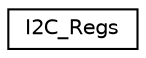 digraph "Graphical Class Hierarchy"
{
 // LATEX_PDF_SIZE
  edge [fontname="Helvetica",fontsize="10",labelfontname="Helvetica",labelfontsize="10"];
  node [fontname="Helvetica",fontsize="10",shape=record];
  rankdir="LR";
  Node0 [label="I2C_Regs",height=0.2,width=0.4,color="black", fillcolor="white", style="filled",URL="$structI2C__Regs.html",tooltip=" "];
}

